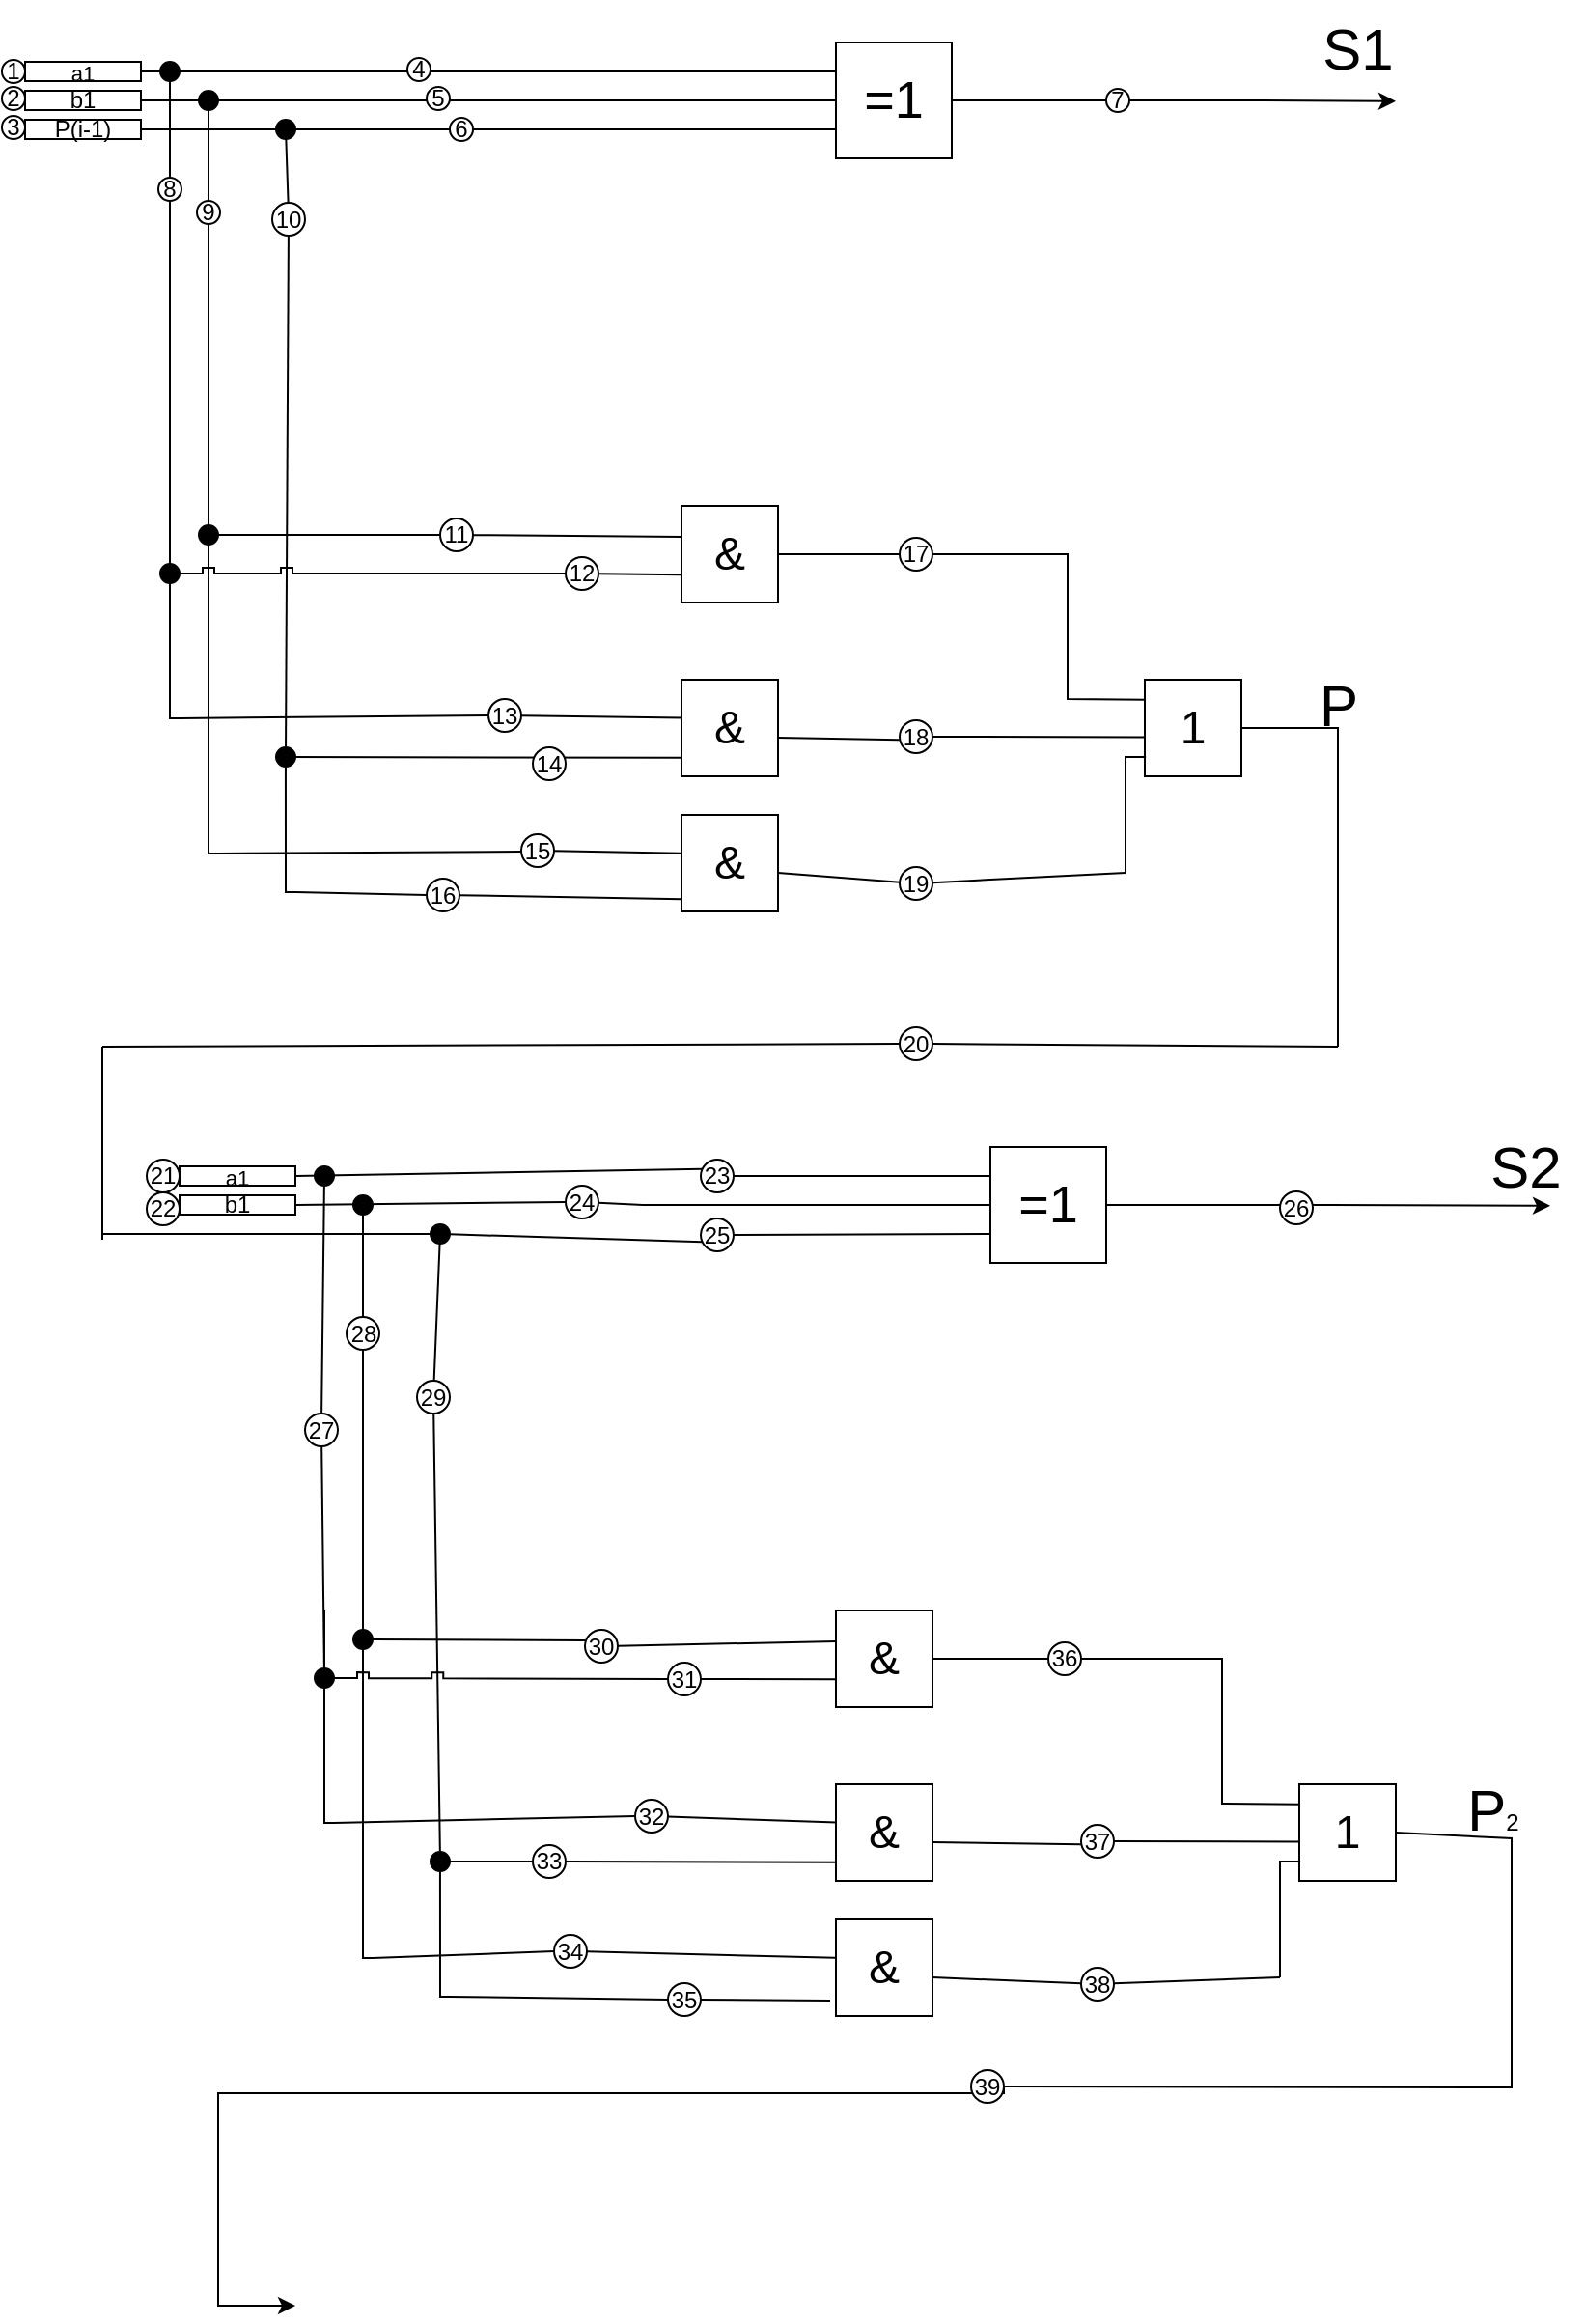 <mxfile version="24.7.17">
  <diagram name="Страница — 1" id="I5zE03TRTymDR4SoBqtX">
    <mxGraphModel dx="2120" dy="1373" grid="1" gridSize="10" guides="1" tooltips="1" connect="1" arrows="1" fold="1" page="1" pageScale="1" pageWidth="827" pageHeight="1169" math="0" shadow="0">
      <root>
        <mxCell id="0" />
        <mxCell id="1" parent="0" />
        <mxCell id="5Gw3UIi5LnQKVMhWuDwl-56" style="edgeStyle=orthogonalEdgeStyle;rounded=0;orthogonalLoop=1;jettySize=auto;html=1;exitX=1;exitY=0.5;exitDx=0;exitDy=0;" edge="1" parent="1" source="5Gw3UIi5LnQKVMhWuDwl-126">
          <mxGeometry relative="1" as="geometry">
            <mxPoint x="730" y="240.391" as="targetPoint" />
          </mxGeometry>
        </mxCell>
        <mxCell id="5Gw3UIi5LnQKVMhWuDwl-1" value="&lt;font style=&quot;font-size: 27px;&quot;&gt;=1&lt;/font&gt;" style="whiteSpace=wrap;html=1;aspect=fixed;" vertex="1" parent="1">
          <mxGeometry x="440" y="210" width="60" height="60" as="geometry" />
        </mxCell>
        <mxCell id="5Gw3UIi5LnQKVMhWuDwl-2" value="" style="endArrow=none;html=1;rounded=0;entryX=0;entryY=0.25;entryDx=0;entryDy=0;" edge="1" parent="1" target="5Gw3UIi5LnQKVMhWuDwl-1">
          <mxGeometry width="50" height="50" relative="1" as="geometry">
            <mxPoint x="80" y="225" as="sourcePoint" />
            <mxPoint x="100" y="210" as="targetPoint" />
          </mxGeometry>
        </mxCell>
        <mxCell id="5Gw3UIi5LnQKVMhWuDwl-3" value="" style="endArrow=none;html=1;rounded=0;entryX=0;entryY=0.5;entryDx=0;entryDy=0;" edge="1" parent="1" target="5Gw3UIi5LnQKVMhWuDwl-1">
          <mxGeometry width="50" height="50" relative="1" as="geometry">
            <mxPoint x="80" y="240" as="sourcePoint" />
            <mxPoint x="440" y="235" as="targetPoint" />
            <Array as="points">
              <mxPoint x="260" y="240" />
            </Array>
          </mxGeometry>
        </mxCell>
        <mxCell id="5Gw3UIi5LnQKVMhWuDwl-4" value="" style="endArrow=none;html=1;rounded=0;entryX=0;entryY=0.75;entryDx=0;entryDy=0;" edge="1" parent="1" source="5Gw3UIi5LnQKVMhWuDwl-34" target="5Gw3UIi5LnQKVMhWuDwl-1">
          <mxGeometry width="50" height="50" relative="1" as="geometry">
            <mxPoint x="80" y="255" as="sourcePoint" />
            <mxPoint x="450" y="245" as="targetPoint" />
          </mxGeometry>
        </mxCell>
        <mxCell id="5Gw3UIi5LnQKVMhWuDwl-7" value="&lt;p style=&quot;line-height: 100%;&quot;&gt;&lt;font style=&quot;font-size: 11px;&quot;&gt;a1&lt;/font&gt;&lt;/p&gt;" style="rounded=0;whiteSpace=wrap;html=1;" vertex="1" parent="1">
          <mxGeometry x="20" y="220" width="60" height="10" as="geometry" />
        </mxCell>
        <mxCell id="5Gw3UIi5LnQKVMhWuDwl-8" value="b1" style="rounded=0;whiteSpace=wrap;html=1;" vertex="1" parent="1">
          <mxGeometry x="20" y="235" width="60" height="10" as="geometry" />
        </mxCell>
        <mxCell id="5Gw3UIi5LnQKVMhWuDwl-9" value="P(i-1)" style="rounded=0;whiteSpace=wrap;html=1;" vertex="1" parent="1">
          <mxGeometry x="20" y="250" width="60" height="10" as="geometry" />
        </mxCell>
        <mxCell id="5Gw3UIi5LnQKVMhWuDwl-11" value="" style="endArrow=none;html=1;rounded=0;" edge="1" parent="1" source="5Gw3UIi5LnQKVMhWuDwl-12">
          <mxGeometry width="50" height="50" relative="1" as="geometry">
            <mxPoint x="120" y="320" as="sourcePoint" />
            <mxPoint x="120" y="240" as="targetPoint" />
          </mxGeometry>
        </mxCell>
        <mxCell id="5Gw3UIi5LnQKVMhWuDwl-13" value="" style="endArrow=none;html=1;rounded=0;" edge="1" parent="1" source="5Gw3UIi5LnQKVMhWuDwl-131" target="5Gw3UIi5LnQKVMhWuDwl-12">
          <mxGeometry width="50" height="50" relative="1" as="geometry">
            <mxPoint x="120" y="470" as="sourcePoint" />
            <mxPoint x="120" y="240" as="targetPoint" />
            <Array as="points" />
          </mxGeometry>
        </mxCell>
        <mxCell id="5Gw3UIi5LnQKVMhWuDwl-12" value="" style="ellipse;whiteSpace=wrap;html=1;aspect=fixed;fillColor=#000000;" vertex="1" parent="1">
          <mxGeometry x="110" y="235" width="10" height="10" as="geometry" />
        </mxCell>
        <mxCell id="5Gw3UIi5LnQKVMhWuDwl-14" value="" style="endArrow=none;html=1;rounded=0;" edge="1" parent="1" target="5Gw3UIi5LnQKVMhWuDwl-15" source="5Gw3UIi5LnQKVMhWuDwl-129">
          <mxGeometry width="50" height="50" relative="1" as="geometry">
            <mxPoint x="100" y="480" as="sourcePoint" />
            <mxPoint x="100" y="225" as="targetPoint" />
            <Array as="points" />
          </mxGeometry>
        </mxCell>
        <mxCell id="5Gw3UIi5LnQKVMhWuDwl-15" value="" style="ellipse;whiteSpace=wrap;html=1;aspect=fixed;fillColor=#000000;" vertex="1" parent="1">
          <mxGeometry x="90" y="220" width="10" height="10" as="geometry" />
        </mxCell>
        <mxCell id="5Gw3UIi5LnQKVMhWuDwl-16" value="" style="endArrow=none;html=1;rounded=0;targetPerimeterSpacing=30;endSize=6;jumpStyle=sharp;shadow=0;entryX=0.01;entryY=0.712;entryDx=0;entryDy=0;entryPerimeter=0;" edge="1" parent="1" source="5Gw3UIi5LnQKVMhWuDwl-145" target="5Gw3UIi5LnQKVMhWuDwl-24">
          <mxGeometry width="50" height="50" relative="1" as="geometry">
            <mxPoint x="110" y="480" as="sourcePoint" />
            <mxPoint x="360" y="480" as="targetPoint" />
          </mxGeometry>
        </mxCell>
        <mxCell id="5Gw3UIi5LnQKVMhWuDwl-24" value="&lt;font style=&quot;font-size: 24px;&quot;&gt;&amp;amp;&lt;/font&gt;" style="whiteSpace=wrap;html=1;aspect=fixed;" vertex="1" parent="1">
          <mxGeometry x="360" y="450" width="50" height="50" as="geometry" />
        </mxCell>
        <mxCell id="5Gw3UIi5LnQKVMhWuDwl-30" value="" style="endArrow=none;html=1;rounded=0;" edge="1" parent="1" target="5Gw3UIi5LnQKVMhWuDwl-28">
          <mxGeometry width="50" height="50" relative="1" as="geometry">
            <mxPoint x="95" y="450" as="sourcePoint" />
            <mxPoint x="95" y="230" as="targetPoint" />
            <Array as="points">
              <mxPoint x="95" y="480" />
            </Array>
          </mxGeometry>
        </mxCell>
        <mxCell id="5Gw3UIi5LnQKVMhWuDwl-28" value="" style="ellipse;whiteSpace=wrap;html=1;aspect=fixed;fillColor=#000000;" vertex="1" parent="1">
          <mxGeometry x="90" y="480" width="10" height="10" as="geometry" />
        </mxCell>
        <mxCell id="5Gw3UIi5LnQKVMhWuDwl-31" value="" style="endArrow=none;html=1;rounded=0;" edge="1" parent="1" target="5Gw3UIi5LnQKVMhWuDwl-28">
          <mxGeometry width="50" height="50" relative="1" as="geometry">
            <mxPoint x="100" y="560" as="sourcePoint" />
            <mxPoint x="110" y="510" as="targetPoint" />
            <Array as="points">
              <mxPoint x="95" y="560" />
            </Array>
          </mxGeometry>
        </mxCell>
        <mxCell id="5Gw3UIi5LnQKVMhWuDwl-32" value="" style="endArrow=none;html=1;rounded=0;entryX=0.006;entryY=0.394;entryDx=0;entryDy=0;entryPerimeter=0;" edge="1" parent="1" source="5Gw3UIi5LnQKVMhWuDwl-150" target="5Gw3UIi5LnQKVMhWuDwl-33">
          <mxGeometry width="50" height="50" relative="1" as="geometry">
            <mxPoint x="100" y="560" as="sourcePoint" />
            <mxPoint x="350" y="560" as="targetPoint" />
          </mxGeometry>
        </mxCell>
        <mxCell id="5Gw3UIi5LnQKVMhWuDwl-33" value="&lt;font style=&quot;font-size: 24px;&quot;&gt;&amp;amp;&lt;/font&gt;" style="whiteSpace=wrap;html=1;aspect=fixed;" vertex="1" parent="1">
          <mxGeometry x="360" y="540" width="50" height="50" as="geometry" />
        </mxCell>
        <mxCell id="5Gw3UIi5LnQKVMhWuDwl-38" value="" style="endArrow=none;html=1;rounded=0;" edge="1" parent="1" target="5Gw3UIi5LnQKVMhWuDwl-34">
          <mxGeometry width="50" height="50" relative="1" as="geometry">
            <mxPoint x="80" y="255" as="sourcePoint" />
            <mxPoint x="440" y="255" as="targetPoint" />
          </mxGeometry>
        </mxCell>
        <mxCell id="5Gw3UIi5LnQKVMhWuDwl-34" value="" style="ellipse;whiteSpace=wrap;html=1;aspect=fixed;fillColor=#000000;" vertex="1" parent="1">
          <mxGeometry x="150" y="250" width="10" height="10" as="geometry" />
        </mxCell>
        <mxCell id="5Gw3UIi5LnQKVMhWuDwl-39" value="" style="endArrow=none;html=1;rounded=0;" edge="1" parent="1" source="5Gw3UIi5LnQKVMhWuDwl-133" target="5Gw3UIi5LnQKVMhWuDwl-34">
          <mxGeometry width="50" height="50" relative="1" as="geometry">
            <mxPoint x="210" y="578" as="sourcePoint" />
            <mxPoint x="150" y="270" as="targetPoint" />
            <Array as="points" />
          </mxGeometry>
        </mxCell>
        <mxCell id="5Gw3UIi5LnQKVMhWuDwl-40" value="" style="ellipse;whiteSpace=wrap;html=1;aspect=fixed;fillColor=#000000;" vertex="1" parent="1">
          <mxGeometry x="110" y="460" width="10" height="10" as="geometry" />
        </mxCell>
        <mxCell id="5Gw3UIi5LnQKVMhWuDwl-43" value="" style="endArrow=none;html=1;rounded=0;entryX=0.005;entryY=0.32;entryDx=0;entryDy=0;entryPerimeter=0;" edge="1" parent="1" source="5Gw3UIi5LnQKVMhWuDwl-135" target="5Gw3UIi5LnQKVMhWuDwl-24">
          <mxGeometry width="50" height="50" relative="1" as="geometry">
            <mxPoint x="240" y="530" as="sourcePoint" />
            <mxPoint x="290" y="480" as="targetPoint" />
          </mxGeometry>
        </mxCell>
        <mxCell id="5Gw3UIi5LnQKVMhWuDwl-44" value="&lt;font style=&quot;font-size: 24px;&quot;&gt;&amp;amp;&lt;/font&gt;" style="whiteSpace=wrap;html=1;aspect=fixed;" vertex="1" parent="1">
          <mxGeometry x="360" y="610" width="50" height="50" as="geometry" />
        </mxCell>
        <mxCell id="5Gw3UIi5LnQKVMhWuDwl-45" value="" style="endArrow=none;html=1;rounded=0;" edge="1" parent="1" target="5Gw3UIi5LnQKVMhWuDwl-40">
          <mxGeometry width="50" height="50" relative="1" as="geometry">
            <mxPoint x="120" y="630" as="sourcePoint" />
            <mxPoint x="120" y="500" as="targetPoint" />
            <Array as="points">
              <mxPoint x="115" y="630" />
            </Array>
          </mxGeometry>
        </mxCell>
        <mxCell id="5Gw3UIi5LnQKVMhWuDwl-46" value="" style="endArrow=none;html=1;rounded=0;entryX=-0.01;entryY=0.398;entryDx=0;entryDy=0;entryPerimeter=0;" edge="1" parent="1" source="5Gw3UIi5LnQKVMhWuDwl-161" target="5Gw3UIi5LnQKVMhWuDwl-44">
          <mxGeometry width="50" height="50" relative="1" as="geometry">
            <mxPoint x="120" y="630" as="sourcePoint" />
            <mxPoint x="220" y="580" as="targetPoint" />
          </mxGeometry>
        </mxCell>
        <mxCell id="5Gw3UIi5LnQKVMhWuDwl-48" value="" style="endArrow=none;html=1;rounded=0;exitX=0.001;exitY=0.808;exitDx=0;exitDy=0;exitPerimeter=0;" edge="1" parent="1" source="5Gw3UIi5LnQKVMhWuDwl-33" target="5Gw3UIi5LnQKVMhWuDwl-47">
          <mxGeometry width="50" height="50" relative="1" as="geometry">
            <mxPoint x="360" y="580" as="sourcePoint" />
            <mxPoint x="155" y="260" as="targetPoint" />
            <Array as="points">
              <mxPoint x="155" y="580" />
            </Array>
          </mxGeometry>
        </mxCell>
        <mxCell id="5Gw3UIi5LnQKVMhWuDwl-47" value="" style="ellipse;whiteSpace=wrap;html=1;aspect=fixed;fillColor=#000000;" vertex="1" parent="1">
          <mxGeometry x="150" y="575" width="10" height="10" as="geometry" />
        </mxCell>
        <mxCell id="5Gw3UIi5LnQKVMhWuDwl-49" value="" style="endArrow=none;html=1;rounded=0;entryX=0.497;entryY=0.773;entryDx=0;entryDy=0;entryPerimeter=0;" edge="1" parent="1" target="5Gw3UIi5LnQKVMhWuDwl-47">
          <mxGeometry width="50" height="50" relative="1" as="geometry">
            <mxPoint x="160" y="650" as="sourcePoint" />
            <mxPoint x="170" y="590" as="targetPoint" />
            <Array as="points">
              <mxPoint x="155" y="650" />
            </Array>
          </mxGeometry>
        </mxCell>
        <mxCell id="5Gw3UIi5LnQKVMhWuDwl-50" value="" style="endArrow=none;html=1;rounded=0;entryX=0.004;entryY=0.873;entryDx=0;entryDy=0;entryPerimeter=0;" edge="1" parent="1" source="5Gw3UIi5LnQKVMhWuDwl-163" target="5Gw3UIi5LnQKVMhWuDwl-44">
          <mxGeometry width="50" height="50" relative="1" as="geometry">
            <mxPoint x="160" y="650" as="sourcePoint" />
            <mxPoint x="250" y="630" as="targetPoint" />
          </mxGeometry>
        </mxCell>
        <mxCell id="5Gw3UIi5LnQKVMhWuDwl-51" value="" style="endArrow=none;html=1;rounded=0;exitX=1;exitY=0.5;exitDx=0;exitDy=0;entryX=0.014;entryY=0.208;entryDx=0;entryDy=0;entryPerimeter=0;" edge="1" parent="1" source="5Gw3UIi5LnQKVMhWuDwl-158" target="5Gw3UIi5LnQKVMhWuDwl-54">
          <mxGeometry width="50" height="50" relative="1" as="geometry">
            <mxPoint x="480" y="490" as="sourcePoint" />
            <mxPoint x="520" y="475" as="targetPoint" />
            <Array as="points">
              <mxPoint x="560" y="475" />
              <mxPoint x="560" y="550" />
            </Array>
          </mxGeometry>
        </mxCell>
        <mxCell id="5Gw3UIi5LnQKVMhWuDwl-52" value="" style="endArrow=none;html=1;rounded=0;entryX=-0.008;entryY=0.595;entryDx=0;entryDy=0;entryPerimeter=0;" edge="1" parent="1" source="5Gw3UIi5LnQKVMhWuDwl-167" target="5Gw3UIi5LnQKVMhWuDwl-54">
          <mxGeometry width="50" height="50" relative="1" as="geometry">
            <mxPoint x="410" y="570" as="sourcePoint" />
            <mxPoint x="520" y="570" as="targetPoint" />
          </mxGeometry>
        </mxCell>
        <mxCell id="5Gw3UIi5LnQKVMhWuDwl-53" value="" style="endArrow=none;html=1;rounded=0;" edge="1" parent="1" source="5Gw3UIi5LnQKVMhWuDwl-169">
          <mxGeometry width="50" height="50" relative="1" as="geometry">
            <mxPoint x="410" y="640" as="sourcePoint" />
            <mxPoint x="590" y="640" as="targetPoint" />
          </mxGeometry>
        </mxCell>
        <mxCell id="5Gw3UIi5LnQKVMhWuDwl-54" value="&lt;font style=&quot;font-size: 24px;&quot;&gt;1&lt;/font&gt;" style="whiteSpace=wrap;html=1;aspect=fixed;" vertex="1" parent="1">
          <mxGeometry x="600" y="540" width="50" height="50" as="geometry" />
        </mxCell>
        <mxCell id="5Gw3UIi5LnQKVMhWuDwl-55" value="" style="endArrow=none;html=1;rounded=0;entryX=0.011;entryY=0.799;entryDx=0;entryDy=0;entryPerimeter=0;" edge="1" parent="1" target="5Gw3UIi5LnQKVMhWuDwl-54">
          <mxGeometry width="50" height="50" relative="1" as="geometry">
            <mxPoint x="590" y="640" as="sourcePoint" />
            <mxPoint x="590" y="580" as="targetPoint" />
            <Array as="points">
              <mxPoint x="590" y="580" />
            </Array>
          </mxGeometry>
        </mxCell>
        <mxCell id="5Gw3UIi5LnQKVMhWuDwl-57" value="&lt;font style=&quot;font-size: 30px;&quot;&gt;S1&lt;/font&gt;" style="text;html=1;align=center;verticalAlign=middle;resizable=0;points=[];autosize=1;strokeColor=none;fillColor=none;" vertex="1" parent="1">
          <mxGeometry x="680" y="188" width="60" height="50" as="geometry" />
        </mxCell>
        <mxCell id="5Gw3UIi5LnQKVMhWuDwl-59" value="&lt;font style=&quot;font-size: 30px;&quot;&gt;P&lt;/font&gt;" style="text;html=1;align=center;verticalAlign=middle;resizable=0;points=[];autosize=1;strokeColor=none;fillColor=none;" vertex="1" parent="1">
          <mxGeometry x="680" y="528" width="40" height="50" as="geometry" />
        </mxCell>
        <mxCell id="5Gw3UIi5LnQKVMhWuDwl-60" style="edgeStyle=orthogonalEdgeStyle;rounded=0;orthogonalLoop=1;jettySize=auto;html=1;exitX=1;exitY=0.5;exitDx=0;exitDy=0;" edge="1" parent="1" source="5Gw3UIi5LnQKVMhWuDwl-61">
          <mxGeometry relative="1" as="geometry">
            <mxPoint x="810" y="812.391" as="targetPoint" />
          </mxGeometry>
        </mxCell>
        <mxCell id="5Gw3UIi5LnQKVMhWuDwl-61" value="&lt;font style=&quot;font-size: 27px;&quot;&gt;=1&lt;/font&gt;" style="whiteSpace=wrap;html=1;aspect=fixed;" vertex="1" parent="1">
          <mxGeometry x="520" y="782" width="60" height="60" as="geometry" />
        </mxCell>
        <mxCell id="5Gw3UIi5LnQKVMhWuDwl-62" value="" style="endArrow=none;html=1;rounded=0;entryX=0;entryY=0.25;entryDx=0;entryDy=0;" edge="1" parent="1" target="5Gw3UIi5LnQKVMhWuDwl-61" source="5Gw3UIi5LnQKVMhWuDwl-188">
          <mxGeometry width="50" height="50" relative="1" as="geometry">
            <mxPoint x="160" y="797" as="sourcePoint" />
            <mxPoint x="180" y="782" as="targetPoint" />
          </mxGeometry>
        </mxCell>
        <mxCell id="5Gw3UIi5LnQKVMhWuDwl-63" value="" style="endArrow=none;html=1;rounded=0;entryX=0;entryY=0.5;entryDx=0;entryDy=0;" edge="1" parent="1" target="5Gw3UIi5LnQKVMhWuDwl-61" source="5Gw3UIi5LnQKVMhWuDwl-190">
          <mxGeometry width="50" height="50" relative="1" as="geometry">
            <mxPoint x="160" y="812" as="sourcePoint" />
            <mxPoint x="520" y="807" as="targetPoint" />
            <Array as="points">
              <mxPoint x="340" y="812" />
            </Array>
          </mxGeometry>
        </mxCell>
        <mxCell id="5Gw3UIi5LnQKVMhWuDwl-64" value="" style="endArrow=none;html=1;rounded=0;entryX=0;entryY=0.75;entryDx=0;entryDy=0;" edge="1" parent="1" source="5Gw3UIi5LnQKVMhWuDwl-192" target="5Gw3UIi5LnQKVMhWuDwl-61">
          <mxGeometry width="50" height="50" relative="1" as="geometry">
            <mxPoint x="160" y="827" as="sourcePoint" />
            <mxPoint x="530" y="817" as="targetPoint" />
          </mxGeometry>
        </mxCell>
        <mxCell id="5Gw3UIi5LnQKVMhWuDwl-65" value="&lt;p style=&quot;line-height: 100%;&quot;&gt;&lt;font style=&quot;font-size: 11px;&quot;&gt;a1&lt;/font&gt;&lt;/p&gt;" style="rounded=0;whiteSpace=wrap;html=1;" vertex="1" parent="1">
          <mxGeometry x="100" y="792" width="60" height="10" as="geometry" />
        </mxCell>
        <mxCell id="5Gw3UIi5LnQKVMhWuDwl-66" value="b1" style="rounded=0;whiteSpace=wrap;html=1;" vertex="1" parent="1">
          <mxGeometry x="100" y="807" width="60" height="10" as="geometry" />
        </mxCell>
        <mxCell id="5Gw3UIi5LnQKVMhWuDwl-68" value="" style="endArrow=none;html=1;rounded=0;" edge="1" parent="1" source="5Gw3UIi5LnQKVMhWuDwl-70">
          <mxGeometry width="50" height="50" relative="1" as="geometry">
            <mxPoint x="200" y="892" as="sourcePoint" />
            <mxPoint x="200" y="812" as="targetPoint" />
          </mxGeometry>
        </mxCell>
        <mxCell id="5Gw3UIi5LnQKVMhWuDwl-69" value="" style="endArrow=none;html=1;rounded=0;" edge="1" parent="1" source="5Gw3UIi5LnQKVMhWuDwl-197" target="5Gw3UIi5LnQKVMhWuDwl-70">
          <mxGeometry width="50" height="50" relative="1" as="geometry">
            <mxPoint x="200" y="1042" as="sourcePoint" />
            <mxPoint x="200" y="812" as="targetPoint" />
            <Array as="points" />
          </mxGeometry>
        </mxCell>
        <mxCell id="5Gw3UIi5LnQKVMhWuDwl-70" value="" style="ellipse;whiteSpace=wrap;html=1;aspect=fixed;fillColor=#000000;" vertex="1" parent="1">
          <mxGeometry x="190" y="807" width="10" height="10" as="geometry" />
        </mxCell>
        <mxCell id="5Gw3UIi5LnQKVMhWuDwl-71" value="" style="endArrow=none;html=1;rounded=0;" edge="1" parent="1" source="5Gw3UIi5LnQKVMhWuDwl-194" target="5Gw3UIi5LnQKVMhWuDwl-72">
          <mxGeometry width="50" height="50" relative="1" as="geometry">
            <mxPoint x="180" y="1052" as="sourcePoint" />
            <mxPoint x="180" y="797" as="targetPoint" />
            <Array as="points" />
          </mxGeometry>
        </mxCell>
        <mxCell id="5Gw3UIi5LnQKVMhWuDwl-72" value="" style="ellipse;whiteSpace=wrap;html=1;aspect=fixed;fillColor=#000000;" vertex="1" parent="1">
          <mxGeometry x="170" y="792" width="10" height="10" as="geometry" />
        </mxCell>
        <mxCell id="5Gw3UIi5LnQKVMhWuDwl-73" value="" style="endArrow=none;html=1;rounded=0;targetPerimeterSpacing=30;endSize=6;jumpStyle=sharp;shadow=0;entryX=0.01;entryY=0.712;entryDx=0;entryDy=0;entryPerimeter=0;" edge="1" parent="1" source="5Gw3UIi5LnQKVMhWuDwl-203" target="5Gw3UIi5LnQKVMhWuDwl-74">
          <mxGeometry width="50" height="50" relative="1" as="geometry">
            <mxPoint x="190" y="1052" as="sourcePoint" />
            <mxPoint x="440" y="1052" as="targetPoint" />
          </mxGeometry>
        </mxCell>
        <mxCell id="5Gw3UIi5LnQKVMhWuDwl-74" value="&lt;font style=&quot;font-size: 24px;&quot;&gt;&amp;amp;&lt;/font&gt;" style="whiteSpace=wrap;html=1;aspect=fixed;" vertex="1" parent="1">
          <mxGeometry x="440" y="1022" width="50" height="50" as="geometry" />
        </mxCell>
        <mxCell id="5Gw3UIi5LnQKVMhWuDwl-75" value="" style="endArrow=none;html=1;rounded=0;" edge="1" parent="1" target="5Gw3UIi5LnQKVMhWuDwl-76">
          <mxGeometry width="50" height="50" relative="1" as="geometry">
            <mxPoint x="175" y="1022" as="sourcePoint" />
            <mxPoint x="175" y="802" as="targetPoint" />
            <Array as="points">
              <mxPoint x="175" y="1052" />
            </Array>
          </mxGeometry>
        </mxCell>
        <mxCell id="5Gw3UIi5LnQKVMhWuDwl-76" value="" style="ellipse;whiteSpace=wrap;html=1;aspect=fixed;fillColor=#000000;" vertex="1" parent="1">
          <mxGeometry x="170" y="1052" width="10" height="10" as="geometry" />
        </mxCell>
        <mxCell id="5Gw3UIi5LnQKVMhWuDwl-77" value="" style="endArrow=none;html=1;rounded=0;" edge="1" parent="1" target="5Gw3UIi5LnQKVMhWuDwl-76">
          <mxGeometry width="50" height="50" relative="1" as="geometry">
            <mxPoint x="180" y="1132" as="sourcePoint" />
            <mxPoint x="190" y="1082" as="targetPoint" />
            <Array as="points">
              <mxPoint x="175" y="1132" />
            </Array>
          </mxGeometry>
        </mxCell>
        <mxCell id="5Gw3UIi5LnQKVMhWuDwl-78" value="" style="endArrow=none;html=1;rounded=0;entryX=0.006;entryY=0.394;entryDx=0;entryDy=0;entryPerimeter=0;" edge="1" parent="1" target="5Gw3UIi5LnQKVMhWuDwl-79" source="5Gw3UIi5LnQKVMhWuDwl-205">
          <mxGeometry width="50" height="50" relative="1" as="geometry">
            <mxPoint x="180" y="1132" as="sourcePoint" />
            <mxPoint x="430" y="1132" as="targetPoint" />
          </mxGeometry>
        </mxCell>
        <mxCell id="5Gw3UIi5LnQKVMhWuDwl-79" value="&lt;font style=&quot;font-size: 24px;&quot;&gt;&amp;amp;&lt;/font&gt;" style="whiteSpace=wrap;html=1;aspect=fixed;" vertex="1" parent="1">
          <mxGeometry x="440" y="1112" width="50" height="50" as="geometry" />
        </mxCell>
        <mxCell id="5Gw3UIi5LnQKVMhWuDwl-80" value="" style="endArrow=none;html=1;rounded=0;" edge="1" parent="1" target="5Gw3UIi5LnQKVMhWuDwl-81">
          <mxGeometry width="50" height="50" relative="1" as="geometry">
            <mxPoint x="60" y="827" as="sourcePoint" />
            <mxPoint x="520" y="827" as="targetPoint" />
          </mxGeometry>
        </mxCell>
        <mxCell id="5Gw3UIi5LnQKVMhWuDwl-81" value="" style="ellipse;whiteSpace=wrap;html=1;aspect=fixed;fillColor=#000000;" vertex="1" parent="1">
          <mxGeometry x="230" y="822" width="10" height="10" as="geometry" />
        </mxCell>
        <mxCell id="5Gw3UIi5LnQKVMhWuDwl-82" value="" style="endArrow=none;html=1;rounded=0;" edge="1" parent="1" source="5Gw3UIi5LnQKVMhWuDwl-199" target="5Gw3UIi5LnQKVMhWuDwl-81">
          <mxGeometry width="50" height="50" relative="1" as="geometry">
            <mxPoint x="290" y="1150" as="sourcePoint" />
            <mxPoint x="230" y="842" as="targetPoint" />
            <Array as="points" />
          </mxGeometry>
        </mxCell>
        <mxCell id="5Gw3UIi5LnQKVMhWuDwl-83" value="" style="ellipse;whiteSpace=wrap;html=1;aspect=fixed;fillColor=#000000;" vertex="1" parent="1">
          <mxGeometry x="190" y="1032" width="10" height="10" as="geometry" />
        </mxCell>
        <mxCell id="5Gw3UIi5LnQKVMhWuDwl-84" value="" style="endArrow=none;html=1;rounded=0;entryX=0.005;entryY=0.32;entryDx=0;entryDy=0;entryPerimeter=0;" edge="1" parent="1" source="5Gw3UIi5LnQKVMhWuDwl-201" target="5Gw3UIi5LnQKVMhWuDwl-74">
          <mxGeometry width="50" height="50" relative="1" as="geometry">
            <mxPoint x="320" y="1102" as="sourcePoint" />
            <mxPoint x="370" y="1052" as="targetPoint" />
          </mxGeometry>
        </mxCell>
        <mxCell id="5Gw3UIi5LnQKVMhWuDwl-85" value="&lt;font style=&quot;font-size: 24px;&quot;&gt;&amp;amp;&lt;/font&gt;" style="whiteSpace=wrap;html=1;aspect=fixed;" vertex="1" parent="1">
          <mxGeometry x="440" y="1182" width="50" height="50" as="geometry" />
        </mxCell>
        <mxCell id="5Gw3UIi5LnQKVMhWuDwl-86" value="" style="endArrow=none;html=1;rounded=0;" edge="1" parent="1" target="5Gw3UIi5LnQKVMhWuDwl-83">
          <mxGeometry width="50" height="50" relative="1" as="geometry">
            <mxPoint x="200" y="1202" as="sourcePoint" />
            <mxPoint x="200" y="1072" as="targetPoint" />
            <Array as="points">
              <mxPoint x="195" y="1202" />
            </Array>
          </mxGeometry>
        </mxCell>
        <mxCell id="5Gw3UIi5LnQKVMhWuDwl-87" value="" style="endArrow=none;html=1;rounded=0;entryX=-0.01;entryY=0.398;entryDx=0;entryDy=0;entryPerimeter=0;" edge="1" parent="1" target="5Gw3UIi5LnQKVMhWuDwl-85" source="5Gw3UIi5LnQKVMhWuDwl-209">
          <mxGeometry width="50" height="50" relative="1" as="geometry">
            <mxPoint x="200" y="1202" as="sourcePoint" />
            <mxPoint x="300" y="1152" as="targetPoint" />
          </mxGeometry>
        </mxCell>
        <mxCell id="5Gw3UIi5LnQKVMhWuDwl-88" value="" style="endArrow=none;html=1;rounded=0;exitX=0;exitY=0.5;exitDx=0;exitDy=0;" edge="1" parent="1" source="5Gw3UIi5LnQKVMhWuDwl-207" target="5Gw3UIi5LnQKVMhWuDwl-89">
          <mxGeometry width="50" height="50" relative="1" as="geometry">
            <mxPoint x="440" y="1152" as="sourcePoint" />
            <mxPoint x="235" y="832" as="targetPoint" />
            <Array as="points">
              <mxPoint x="235" y="1152" />
            </Array>
          </mxGeometry>
        </mxCell>
        <mxCell id="5Gw3UIi5LnQKVMhWuDwl-89" value="" style="ellipse;whiteSpace=wrap;html=1;aspect=fixed;fillColor=#000000;" vertex="1" parent="1">
          <mxGeometry x="230" y="1147" width="10" height="10" as="geometry" />
        </mxCell>
        <mxCell id="5Gw3UIi5LnQKVMhWuDwl-90" value="" style="endArrow=none;html=1;rounded=0;entryX=0.497;entryY=0.773;entryDx=0;entryDy=0;entryPerimeter=0;" edge="1" parent="1" target="5Gw3UIi5LnQKVMhWuDwl-89">
          <mxGeometry width="50" height="50" relative="1" as="geometry">
            <mxPoint x="240" y="1222" as="sourcePoint" />
            <mxPoint x="250" y="1162" as="targetPoint" />
            <Array as="points">
              <mxPoint x="235" y="1222" />
            </Array>
          </mxGeometry>
        </mxCell>
        <mxCell id="5Gw3UIi5LnQKVMhWuDwl-91" value="" style="endArrow=none;html=1;rounded=0;entryX=-0.06;entryY=0.84;entryDx=0;entryDy=0;entryPerimeter=0;" edge="1" parent="1" target="5Gw3UIi5LnQKVMhWuDwl-85" source="5Gw3UIi5LnQKVMhWuDwl-211">
          <mxGeometry width="50" height="50" relative="1" as="geometry">
            <mxPoint x="240" y="1222" as="sourcePoint" />
            <mxPoint x="330" y="1202" as="targetPoint" />
          </mxGeometry>
        </mxCell>
        <mxCell id="5Gw3UIi5LnQKVMhWuDwl-92" value="" style="endArrow=none;html=1;rounded=0;exitX=1;exitY=0.5;exitDx=0;exitDy=0;entryX=0.014;entryY=0.208;entryDx=0;entryDy=0;entryPerimeter=0;" edge="1" parent="1" source="5Gw3UIi5LnQKVMhWuDwl-213" target="5Gw3UIi5LnQKVMhWuDwl-96">
          <mxGeometry width="50" height="50" relative="1" as="geometry">
            <mxPoint x="560" y="1062" as="sourcePoint" />
            <mxPoint x="600" y="1047" as="targetPoint" />
            <Array as="points">
              <mxPoint x="640" y="1047" />
              <mxPoint x="640" y="1122" />
            </Array>
          </mxGeometry>
        </mxCell>
        <mxCell id="5Gw3UIi5LnQKVMhWuDwl-93" value="" style="endArrow=none;html=1;rounded=0;entryX=-0.008;entryY=0.595;entryDx=0;entryDy=0;entryPerimeter=0;" edge="1" parent="1" target="5Gw3UIi5LnQKVMhWuDwl-96" source="5Gw3UIi5LnQKVMhWuDwl-218">
          <mxGeometry width="50" height="50" relative="1" as="geometry">
            <mxPoint x="490" y="1142" as="sourcePoint" />
            <mxPoint x="600" y="1142" as="targetPoint" />
          </mxGeometry>
        </mxCell>
        <mxCell id="5Gw3UIi5LnQKVMhWuDwl-94" value="" style="endArrow=none;html=1;rounded=0;" edge="1" parent="1" source="5Gw3UIi5LnQKVMhWuDwl-220">
          <mxGeometry width="50" height="50" relative="1" as="geometry">
            <mxPoint x="490" y="1212" as="sourcePoint" />
            <mxPoint x="670" y="1212" as="targetPoint" />
          </mxGeometry>
        </mxCell>
        <mxCell id="5Gw3UIi5LnQKVMhWuDwl-95" style="edgeStyle=orthogonalEdgeStyle;rounded=0;orthogonalLoop=1;jettySize=auto;html=1;exitX=1;exitY=0.5;exitDx=0;exitDy=0;" edge="1" parent="1" source="5Gw3UIi5LnQKVMhWuDwl-222">
          <mxGeometry relative="1" as="geometry">
            <mxPoint x="160" y="1382" as="targetPoint" />
            <Array as="points">
              <mxPoint x="120" y="1272" />
              <mxPoint x="120" y="1382" />
            </Array>
          </mxGeometry>
        </mxCell>
        <mxCell id="5Gw3UIi5LnQKVMhWuDwl-96" value="&lt;font style=&quot;font-size: 24px;&quot;&gt;1&lt;/font&gt;" style="whiteSpace=wrap;html=1;aspect=fixed;" vertex="1" parent="1">
          <mxGeometry x="680" y="1112" width="50" height="50" as="geometry" />
        </mxCell>
        <mxCell id="5Gw3UIi5LnQKVMhWuDwl-97" value="" style="endArrow=none;html=1;rounded=0;entryX=0.011;entryY=0.799;entryDx=0;entryDy=0;entryPerimeter=0;" edge="1" parent="1" target="5Gw3UIi5LnQKVMhWuDwl-96">
          <mxGeometry width="50" height="50" relative="1" as="geometry">
            <mxPoint x="670" y="1212" as="sourcePoint" />
            <mxPoint x="670" y="1152" as="targetPoint" />
            <Array as="points">
              <mxPoint x="670" y="1152" />
            </Array>
          </mxGeometry>
        </mxCell>
        <mxCell id="5Gw3UIi5LnQKVMhWuDwl-99" value="&lt;font style=&quot;font-size: 30px;&quot;&gt;P&lt;/font&gt;2" style="text;html=1;align=center;verticalAlign=middle;resizable=0;points=[];autosize=1;strokeColor=none;fillColor=none;" vertex="1" parent="1">
          <mxGeometry x="755" y="1100" width="50" height="50" as="geometry" />
        </mxCell>
        <mxCell id="5Gw3UIi5LnQKVMhWuDwl-102" value="" style="endArrow=none;html=1;rounded=0;" edge="1" parent="1">
          <mxGeometry width="50" height="50" relative="1" as="geometry">
            <mxPoint x="60" y="730" as="sourcePoint" />
            <mxPoint x="60" y="830" as="targetPoint" />
          </mxGeometry>
        </mxCell>
        <mxCell id="5Gw3UIi5LnQKVMhWuDwl-103" value="" style="endArrow=none;html=1;rounded=0;" edge="1" parent="1" source="5Gw3UIi5LnQKVMhWuDwl-171">
          <mxGeometry width="50" height="50" relative="1" as="geometry">
            <mxPoint x="60" y="730" as="sourcePoint" />
            <mxPoint x="700" y="730" as="targetPoint" />
          </mxGeometry>
        </mxCell>
        <mxCell id="5Gw3UIi5LnQKVMhWuDwl-104" value="" style="endArrow=none;html=1;rounded=0;entryX=1;entryY=0.5;entryDx=0;entryDy=0;" edge="1" parent="1" target="5Gw3UIi5LnQKVMhWuDwl-54">
          <mxGeometry width="50" height="50" relative="1" as="geometry">
            <mxPoint x="700" y="730" as="sourcePoint" />
            <mxPoint x="600" y="710" as="targetPoint" />
            <Array as="points">
              <mxPoint x="700" y="565" />
            </Array>
          </mxGeometry>
        </mxCell>
        <mxCell id="5Gw3UIi5LnQKVMhWuDwl-109" value="2" style="ellipse;whiteSpace=wrap;html=1;aspect=fixed;" vertex="1" parent="1">
          <mxGeometry x="8" y="233" width="12" height="12" as="geometry" />
        </mxCell>
        <mxCell id="5Gw3UIi5LnQKVMhWuDwl-110" value="1" style="ellipse;whiteSpace=wrap;html=1;aspect=fixed;" vertex="1" parent="1">
          <mxGeometry x="8" y="219" width="12" height="12" as="geometry" />
        </mxCell>
        <mxCell id="5Gw3UIi5LnQKVMhWuDwl-111" value="3" style="ellipse;whiteSpace=wrap;html=1;aspect=fixed;" vertex="1" parent="1">
          <mxGeometry x="8" y="248" width="12" height="12" as="geometry" />
        </mxCell>
        <mxCell id="5Gw3UIi5LnQKVMhWuDwl-112" value="4" style="ellipse;whiteSpace=wrap;html=1;aspect=fixed;" vertex="1" parent="1">
          <mxGeometry x="218" y="218" width="12" height="12" as="geometry" />
        </mxCell>
        <mxCell id="5Gw3UIi5LnQKVMhWuDwl-122" value="5" style="ellipse;whiteSpace=wrap;html=1;aspect=fixed;" vertex="1" parent="1">
          <mxGeometry x="228" y="233" width="12" height="12" as="geometry" />
        </mxCell>
        <mxCell id="5Gw3UIi5LnQKVMhWuDwl-123" value="6" style="ellipse;whiteSpace=wrap;html=1;aspect=fixed;" vertex="1" parent="1">
          <mxGeometry x="240" y="249" width="12" height="12" as="geometry" />
        </mxCell>
        <mxCell id="5Gw3UIi5LnQKVMhWuDwl-126" value="7" style="ellipse;whiteSpace=wrap;html=1;aspect=fixed;" vertex="1" parent="1">
          <mxGeometry x="580" y="234" width="12" height="12" as="geometry" />
        </mxCell>
        <mxCell id="5Gw3UIi5LnQKVMhWuDwl-128" value="" style="endArrow=none;html=1;rounded=0;entryX=1;entryY=0.5;entryDx=0;entryDy=0;exitX=0;exitY=0.5;exitDx=0;exitDy=0;" edge="1" parent="1" source="5Gw3UIi5LnQKVMhWuDwl-126" target="5Gw3UIi5LnQKVMhWuDwl-1">
          <mxGeometry width="50" height="50" relative="1" as="geometry">
            <mxPoint x="480" y="350" as="sourcePoint" />
            <mxPoint x="530" y="300" as="targetPoint" />
          </mxGeometry>
        </mxCell>
        <mxCell id="5Gw3UIi5LnQKVMhWuDwl-130" value="" style="endArrow=none;html=1;rounded=0;" edge="1" parent="1" source="5Gw3UIi5LnQKVMhWuDwl-28" target="5Gw3UIi5LnQKVMhWuDwl-129">
          <mxGeometry width="50" height="50" relative="1" as="geometry">
            <mxPoint x="95" y="480" as="sourcePoint" />
            <mxPoint x="95" y="230" as="targetPoint" />
            <Array as="points" />
          </mxGeometry>
        </mxCell>
        <mxCell id="5Gw3UIi5LnQKVMhWuDwl-129" value="8" style="ellipse;whiteSpace=wrap;html=1;aspect=fixed;" vertex="1" parent="1">
          <mxGeometry x="89" y="280" width="12" height="12" as="geometry" />
        </mxCell>
        <mxCell id="5Gw3UIi5LnQKVMhWuDwl-132" value="" style="endArrow=none;html=1;rounded=0;" edge="1" parent="1" source="5Gw3UIi5LnQKVMhWuDwl-40" target="5Gw3UIi5LnQKVMhWuDwl-131">
          <mxGeometry width="50" height="50" relative="1" as="geometry">
            <mxPoint x="115" y="460" as="sourcePoint" />
            <mxPoint x="115" y="245" as="targetPoint" />
            <Array as="points" />
          </mxGeometry>
        </mxCell>
        <mxCell id="5Gw3UIi5LnQKVMhWuDwl-131" value="9" style="ellipse;whiteSpace=wrap;html=1;aspect=fixed;" vertex="1" parent="1">
          <mxGeometry x="109" y="292" width="12" height="12" as="geometry" />
        </mxCell>
        <mxCell id="5Gw3UIi5LnQKVMhWuDwl-134" value="" style="endArrow=none;html=1;rounded=0;" edge="1" parent="1" source="5Gw3UIi5LnQKVMhWuDwl-47" target="5Gw3UIi5LnQKVMhWuDwl-133">
          <mxGeometry width="50" height="50" relative="1" as="geometry">
            <mxPoint x="155" y="575" as="sourcePoint" />
            <mxPoint x="155" y="260" as="targetPoint" />
            <Array as="points" />
          </mxGeometry>
        </mxCell>
        <mxCell id="5Gw3UIi5LnQKVMhWuDwl-133" value="10" style="ellipse;whiteSpace=wrap;html=1;aspect=fixed;" vertex="1" parent="1">
          <mxGeometry x="148" y="293" width="17" height="17" as="geometry" />
        </mxCell>
        <mxCell id="5Gw3UIi5LnQKVMhWuDwl-144" value="" style="endArrow=none;html=1;rounded=0;entryX=0;entryY=0.5;entryDx=0;entryDy=0;" edge="1" parent="1" source="5Gw3UIi5LnQKVMhWuDwl-40" target="5Gw3UIi5LnQKVMhWuDwl-135">
          <mxGeometry width="50" height="50" relative="1" as="geometry">
            <mxPoint x="120" y="465" as="sourcePoint" />
            <mxPoint x="360" y="466" as="targetPoint" />
          </mxGeometry>
        </mxCell>
        <mxCell id="5Gw3UIi5LnQKVMhWuDwl-135" value="11" style="ellipse;whiteSpace=wrap;html=1;aspect=fixed;strokeWidth=1;perimeterSpacing=0;" vertex="1" parent="1">
          <mxGeometry x="235" y="456.5" width="17" height="17" as="geometry" />
        </mxCell>
        <mxCell id="5Gw3UIi5LnQKVMhWuDwl-149" value="" style="endArrow=none;html=1;rounded=0;targetPerimeterSpacing=30;endSize=6;jumpStyle=sharp;shadow=0;entryX=0;entryY=0.5;entryDx=0;entryDy=0;" edge="1" parent="1" source="5Gw3UIi5LnQKVMhWuDwl-28" target="5Gw3UIi5LnQKVMhWuDwl-145">
          <mxGeometry width="50" height="50" relative="1" as="geometry">
            <mxPoint x="100" y="485" as="sourcePoint" />
            <mxPoint x="300" y="492" as="targetPoint" />
          </mxGeometry>
        </mxCell>
        <mxCell id="5Gw3UIi5LnQKVMhWuDwl-145" value="12" style="ellipse;whiteSpace=wrap;html=1;aspect=fixed;strokeWidth=1;perimeterSpacing=0;" vertex="1" parent="1">
          <mxGeometry x="300" y="476.5" width="17" height="17" as="geometry" />
        </mxCell>
        <mxCell id="5Gw3UIi5LnQKVMhWuDwl-157" value="" style="endArrow=none;html=1;rounded=0;entryX=0;entryY=0.5;entryDx=0;entryDy=0;" edge="1" parent="1" target="5Gw3UIi5LnQKVMhWuDwl-150">
          <mxGeometry width="50" height="50" relative="1" as="geometry">
            <mxPoint x="100" y="560" as="sourcePoint" />
            <mxPoint x="360" y="560" as="targetPoint" />
          </mxGeometry>
        </mxCell>
        <mxCell id="5Gw3UIi5LnQKVMhWuDwl-150" value="13" style="ellipse;whiteSpace=wrap;html=1;aspect=fixed;strokeWidth=1;perimeterSpacing=0;" vertex="1" parent="1">
          <mxGeometry x="260" y="550" width="17" height="17" as="geometry" />
        </mxCell>
        <mxCell id="5Gw3UIi5LnQKVMhWuDwl-159" value="" style="endArrow=none;html=1;rounded=0;exitX=1;exitY=0.5;exitDx=0;exitDy=0;entryX=0;entryY=0.5;entryDx=0;entryDy=0;" edge="1" parent="1" source="5Gw3UIi5LnQKVMhWuDwl-24" target="5Gw3UIi5LnQKVMhWuDwl-158">
          <mxGeometry width="50" height="50" relative="1" as="geometry">
            <mxPoint x="410" y="475" as="sourcePoint" />
            <mxPoint x="601" y="550" as="targetPoint" />
            <Array as="points" />
          </mxGeometry>
        </mxCell>
        <mxCell id="5Gw3UIi5LnQKVMhWuDwl-158" value="17" style="ellipse;whiteSpace=wrap;html=1;aspect=fixed;strokeWidth=1;perimeterSpacing=0;" vertex="1" parent="1">
          <mxGeometry x="473" y="466.5" width="17" height="17" as="geometry" />
        </mxCell>
        <mxCell id="5Gw3UIi5LnQKVMhWuDwl-160" value="14" style="ellipse;whiteSpace=wrap;html=1;aspect=fixed;strokeWidth=1;perimeterSpacing=0;" vertex="1" parent="1">
          <mxGeometry x="283" y="575" width="17" height="17" as="geometry" />
        </mxCell>
        <mxCell id="5Gw3UIi5LnQKVMhWuDwl-162" value="" style="endArrow=none;html=1;rounded=0;" edge="1" parent="1">
          <mxGeometry width="50" height="50" relative="1" as="geometry">
            <mxPoint x="120" y="630" as="sourcePoint" />
            <mxPoint x="277" y="629" as="targetPoint" />
          </mxGeometry>
        </mxCell>
        <mxCell id="5Gw3UIi5LnQKVMhWuDwl-161" value="&lt;div&gt;15&lt;/div&gt;" style="ellipse;whiteSpace=wrap;html=1;aspect=fixed;strokeWidth=1;perimeterSpacing=0;" vertex="1" parent="1">
          <mxGeometry x="277" y="620" width="17" height="17" as="geometry" />
        </mxCell>
        <mxCell id="5Gw3UIi5LnQKVMhWuDwl-166" value="" style="endArrow=none;html=1;rounded=0;entryX=0;entryY=0.5;entryDx=0;entryDy=0;" edge="1" parent="1" target="5Gw3UIi5LnQKVMhWuDwl-163">
          <mxGeometry width="50" height="50" relative="1" as="geometry">
            <mxPoint x="160" y="650" as="sourcePoint" />
            <mxPoint x="357" y="652" as="targetPoint" />
          </mxGeometry>
        </mxCell>
        <mxCell id="5Gw3UIi5LnQKVMhWuDwl-163" value="16" style="ellipse;whiteSpace=wrap;html=1;aspect=fixed;strokeWidth=1;perimeterSpacing=0;" vertex="1" parent="1">
          <mxGeometry x="228" y="643" width="17" height="17" as="geometry" />
        </mxCell>
        <mxCell id="5Gw3UIi5LnQKVMhWuDwl-168" value="" style="endArrow=none;html=1;rounded=0;entryX=-0.008;entryY=0.595;entryDx=0;entryDy=0;entryPerimeter=0;" edge="1" parent="1" target="5Gw3UIi5LnQKVMhWuDwl-167">
          <mxGeometry width="50" height="50" relative="1" as="geometry">
            <mxPoint x="410" y="570" as="sourcePoint" />
            <mxPoint x="600" y="570" as="targetPoint" />
          </mxGeometry>
        </mxCell>
        <mxCell id="5Gw3UIi5LnQKVMhWuDwl-167" value="18" style="ellipse;whiteSpace=wrap;html=1;aspect=fixed;strokeWidth=1;perimeterSpacing=0;" vertex="1" parent="1">
          <mxGeometry x="473" y="561" width="17" height="17" as="geometry" />
        </mxCell>
        <mxCell id="5Gw3UIi5LnQKVMhWuDwl-170" value="" style="endArrow=none;html=1;rounded=0;" edge="1" parent="1" target="5Gw3UIi5LnQKVMhWuDwl-169">
          <mxGeometry width="50" height="50" relative="1" as="geometry">
            <mxPoint x="410" y="640" as="sourcePoint" />
            <mxPoint x="590" y="640" as="targetPoint" />
          </mxGeometry>
        </mxCell>
        <mxCell id="5Gw3UIi5LnQKVMhWuDwl-169" value="19" style="ellipse;whiteSpace=wrap;html=1;aspect=fixed;strokeWidth=1;perimeterSpacing=0;" vertex="1" parent="1">
          <mxGeometry x="473" y="637" width="17" height="17" as="geometry" />
        </mxCell>
        <mxCell id="5Gw3UIi5LnQKVMhWuDwl-176" value="" style="endArrow=none;html=1;rounded=0;" edge="1" parent="1" target="5Gw3UIi5LnQKVMhWuDwl-171">
          <mxGeometry width="50" height="50" relative="1" as="geometry">
            <mxPoint x="60" y="730" as="sourcePoint" />
            <mxPoint x="700" y="730" as="targetPoint" />
          </mxGeometry>
        </mxCell>
        <mxCell id="5Gw3UIi5LnQKVMhWuDwl-171" value="20" style="ellipse;whiteSpace=wrap;html=1;aspect=fixed;strokeWidth=1;perimeterSpacing=0;" vertex="1" parent="1">
          <mxGeometry x="473" y="720" width="17" height="17" as="geometry" />
        </mxCell>
        <mxCell id="5Gw3UIi5LnQKVMhWuDwl-177" value="21" style="ellipse;whiteSpace=wrap;html=1;aspect=fixed;strokeWidth=1;perimeterSpacing=0;" vertex="1" parent="1">
          <mxGeometry x="83" y="788.5" width="17" height="17" as="geometry" />
        </mxCell>
        <mxCell id="5Gw3UIi5LnQKVMhWuDwl-178" value="22" style="ellipse;whiteSpace=wrap;html=1;aspect=fixed;strokeWidth=1;perimeterSpacing=0;" vertex="1" parent="1">
          <mxGeometry x="83" y="805.5" width="17" height="17" as="geometry" />
        </mxCell>
        <mxCell id="5Gw3UIi5LnQKVMhWuDwl-179" value="&lt;font style=&quot;font-size: 30px;&quot;&gt;S2&lt;/font&gt;" style="text;html=1;align=center;verticalAlign=middle;resizable=0;points=[];autosize=1;strokeColor=none;fillColor=none;" vertex="1" parent="1">
          <mxGeometry x="767" y="767" width="60" height="50" as="geometry" />
        </mxCell>
        <mxCell id="5Gw3UIi5LnQKVMhWuDwl-189" value="" style="endArrow=none;html=1;rounded=0;entryX=0;entryY=0.25;entryDx=0;entryDy=0;" edge="1" parent="1" target="5Gw3UIi5LnQKVMhWuDwl-188">
          <mxGeometry width="50" height="50" relative="1" as="geometry">
            <mxPoint x="160" y="797" as="sourcePoint" />
            <mxPoint x="520" y="797" as="targetPoint" />
          </mxGeometry>
        </mxCell>
        <mxCell id="5Gw3UIi5LnQKVMhWuDwl-188" value="23" style="ellipse;whiteSpace=wrap;html=1;aspect=fixed;strokeWidth=1;perimeterSpacing=0;" vertex="1" parent="1">
          <mxGeometry x="370" y="788.5" width="17" height="17" as="geometry" />
        </mxCell>
        <mxCell id="5Gw3UIi5LnQKVMhWuDwl-191" value="" style="endArrow=none;html=1;rounded=0;entryX=0;entryY=0.5;entryDx=0;entryDy=0;" edge="1" parent="1" target="5Gw3UIi5LnQKVMhWuDwl-190">
          <mxGeometry width="50" height="50" relative="1" as="geometry">
            <mxPoint x="160" y="812" as="sourcePoint" />
            <mxPoint x="520" y="812" as="targetPoint" />
            <Array as="points" />
          </mxGeometry>
        </mxCell>
        <mxCell id="5Gw3UIi5LnQKVMhWuDwl-190" value="24" style="ellipse;whiteSpace=wrap;html=1;aspect=fixed;strokeWidth=1;perimeterSpacing=0;" vertex="1" parent="1">
          <mxGeometry x="300" y="802" width="17" height="17" as="geometry" />
        </mxCell>
        <mxCell id="5Gw3UIi5LnQKVMhWuDwl-193" value="" style="endArrow=none;html=1;rounded=0;entryX=0;entryY=0.75;entryDx=0;entryDy=0;" edge="1" parent="1" source="5Gw3UIi5LnQKVMhWuDwl-81" target="5Gw3UIi5LnQKVMhWuDwl-192">
          <mxGeometry width="50" height="50" relative="1" as="geometry">
            <mxPoint x="240" y="827" as="sourcePoint" />
            <mxPoint x="520" y="827" as="targetPoint" />
          </mxGeometry>
        </mxCell>
        <mxCell id="5Gw3UIi5LnQKVMhWuDwl-192" value="25" style="ellipse;whiteSpace=wrap;html=1;aspect=fixed;strokeWidth=1;perimeterSpacing=0;" vertex="1" parent="1">
          <mxGeometry x="370" y="819" width="17" height="17" as="geometry" />
        </mxCell>
        <mxCell id="5Gw3UIi5LnQKVMhWuDwl-195" value="" style="endArrow=none;html=1;rounded=0;" edge="1" parent="1" source="5Gw3UIi5LnQKVMhWuDwl-76" target="5Gw3UIi5LnQKVMhWuDwl-194">
          <mxGeometry width="50" height="50" relative="1" as="geometry">
            <mxPoint x="175" y="1052" as="sourcePoint" />
            <mxPoint x="175" y="802" as="targetPoint" />
            <Array as="points" />
          </mxGeometry>
        </mxCell>
        <mxCell id="5Gw3UIi5LnQKVMhWuDwl-194" value="27" style="ellipse;whiteSpace=wrap;html=1;aspect=fixed;strokeWidth=1;perimeterSpacing=0;" vertex="1" parent="1">
          <mxGeometry x="165" y="920" width="17" height="17" as="geometry" />
        </mxCell>
        <mxCell id="5Gw3UIi5LnQKVMhWuDwl-196" value="26" style="ellipse;whiteSpace=wrap;html=1;aspect=fixed;strokeWidth=1;perimeterSpacing=0;" vertex="1" parent="1">
          <mxGeometry x="670" y="805" width="17" height="17" as="geometry" />
        </mxCell>
        <mxCell id="5Gw3UIi5LnQKVMhWuDwl-198" value="" style="endArrow=none;html=1;rounded=0;" edge="1" parent="1" source="5Gw3UIi5LnQKVMhWuDwl-83" target="5Gw3UIi5LnQKVMhWuDwl-197">
          <mxGeometry width="50" height="50" relative="1" as="geometry">
            <mxPoint x="195" y="1032" as="sourcePoint" />
            <mxPoint x="195" y="817" as="targetPoint" />
            <Array as="points" />
          </mxGeometry>
        </mxCell>
        <mxCell id="5Gw3UIi5LnQKVMhWuDwl-197" value="28" style="ellipse;whiteSpace=wrap;html=1;aspect=fixed;strokeWidth=1;perimeterSpacing=0;" vertex="1" parent="1">
          <mxGeometry x="186.5" y="870" width="17" height="17" as="geometry" />
        </mxCell>
        <mxCell id="5Gw3UIi5LnQKVMhWuDwl-200" value="" style="endArrow=none;html=1;rounded=0;" edge="1" parent="1" source="5Gw3UIi5LnQKVMhWuDwl-89" target="5Gw3UIi5LnQKVMhWuDwl-199">
          <mxGeometry width="50" height="50" relative="1" as="geometry">
            <mxPoint x="235" y="1147" as="sourcePoint" />
            <mxPoint x="235" y="832" as="targetPoint" />
            <Array as="points" />
          </mxGeometry>
        </mxCell>
        <mxCell id="5Gw3UIi5LnQKVMhWuDwl-199" value="29" style="ellipse;whiteSpace=wrap;html=1;aspect=fixed;strokeWidth=1;perimeterSpacing=0;" vertex="1" parent="1">
          <mxGeometry x="223" y="903" width="17" height="17" as="geometry" />
        </mxCell>
        <mxCell id="5Gw3UIi5LnQKVMhWuDwl-202" value="" style="endArrow=none;html=1;rounded=0;entryX=0.005;entryY=0.32;entryDx=0;entryDy=0;entryPerimeter=0;" edge="1" parent="1" source="5Gw3UIi5LnQKVMhWuDwl-83" target="5Gw3UIi5LnQKVMhWuDwl-201">
          <mxGeometry width="50" height="50" relative="1" as="geometry">
            <mxPoint x="200" y="1037" as="sourcePoint" />
            <mxPoint x="440" y="1038" as="targetPoint" />
          </mxGeometry>
        </mxCell>
        <mxCell id="5Gw3UIi5LnQKVMhWuDwl-201" value="30" style="ellipse;whiteSpace=wrap;html=1;aspect=fixed;strokeWidth=1;perimeterSpacing=0;" vertex="1" parent="1">
          <mxGeometry x="310" y="1032" width="17" height="17" as="geometry" />
        </mxCell>
        <mxCell id="5Gw3UIi5LnQKVMhWuDwl-204" value="" style="endArrow=none;html=1;rounded=0;targetPerimeterSpacing=30;endSize=6;jumpStyle=sharp;shadow=0;entryX=0;entryY=0.5;entryDx=0;entryDy=0;" edge="1" parent="1" source="5Gw3UIi5LnQKVMhWuDwl-76" target="5Gw3UIi5LnQKVMhWuDwl-203">
          <mxGeometry width="50" height="50" relative="1" as="geometry">
            <mxPoint x="180" y="1057" as="sourcePoint" />
            <mxPoint x="441" y="1058" as="targetPoint" />
          </mxGeometry>
        </mxCell>
        <mxCell id="5Gw3UIi5LnQKVMhWuDwl-203" value="31" style="ellipse;whiteSpace=wrap;html=1;aspect=fixed;strokeWidth=1;perimeterSpacing=0;" vertex="1" parent="1">
          <mxGeometry x="353" y="1049" width="17" height="17" as="geometry" />
        </mxCell>
        <mxCell id="5Gw3UIi5LnQKVMhWuDwl-206" value="" style="endArrow=none;html=1;rounded=0;entryX=0;entryY=0.5;entryDx=0;entryDy=0;" edge="1" parent="1" target="5Gw3UIi5LnQKVMhWuDwl-205">
          <mxGeometry width="50" height="50" relative="1" as="geometry">
            <mxPoint x="180" y="1132" as="sourcePoint" />
            <mxPoint x="440" y="1132" as="targetPoint" />
          </mxGeometry>
        </mxCell>
        <mxCell id="5Gw3UIi5LnQKVMhWuDwl-205" value="32" style="ellipse;whiteSpace=wrap;html=1;aspect=fixed;strokeWidth=1;perimeterSpacing=0;" vertex="1" parent="1">
          <mxGeometry x="336" y="1120" width="17" height="17" as="geometry" />
        </mxCell>
        <mxCell id="5Gw3UIi5LnQKVMhWuDwl-208" value="" style="endArrow=none;html=1;rounded=0;exitX=0.001;exitY=0.808;exitDx=0;exitDy=0;exitPerimeter=0;" edge="1" parent="1" source="5Gw3UIi5LnQKVMhWuDwl-79" target="5Gw3UIi5LnQKVMhWuDwl-207">
          <mxGeometry width="50" height="50" relative="1" as="geometry">
            <mxPoint x="440" y="1152" as="sourcePoint" />
            <mxPoint x="235" y="1152" as="targetPoint" />
            <Array as="points" />
          </mxGeometry>
        </mxCell>
        <mxCell id="5Gw3UIi5LnQKVMhWuDwl-207" value="33" style="ellipse;whiteSpace=wrap;html=1;aspect=fixed;strokeWidth=1;perimeterSpacing=0;" vertex="1" parent="1">
          <mxGeometry x="283" y="1143.5" width="17" height="17" as="geometry" />
        </mxCell>
        <mxCell id="5Gw3UIi5LnQKVMhWuDwl-210" value="" style="endArrow=none;html=1;rounded=0;entryX=0;entryY=0.5;entryDx=0;entryDy=0;" edge="1" parent="1" target="5Gw3UIi5LnQKVMhWuDwl-209">
          <mxGeometry width="50" height="50" relative="1" as="geometry">
            <mxPoint x="200" y="1202" as="sourcePoint" />
            <mxPoint x="440" y="1202" as="targetPoint" />
          </mxGeometry>
        </mxCell>
        <mxCell id="5Gw3UIi5LnQKVMhWuDwl-209" value="34" style="ellipse;whiteSpace=wrap;html=1;aspect=fixed;strokeWidth=1;perimeterSpacing=0;" vertex="1" parent="1">
          <mxGeometry x="294" y="1190" width="17" height="17" as="geometry" />
        </mxCell>
        <mxCell id="5Gw3UIi5LnQKVMhWuDwl-212" value="" style="endArrow=none;html=1;rounded=0;entryX=0;entryY=0.5;entryDx=0;entryDy=0;" edge="1" parent="1" target="5Gw3UIi5LnQKVMhWuDwl-211">
          <mxGeometry width="50" height="50" relative="1" as="geometry">
            <mxPoint x="240" y="1222" as="sourcePoint" />
            <mxPoint x="437" y="1224" as="targetPoint" />
          </mxGeometry>
        </mxCell>
        <mxCell id="5Gw3UIi5LnQKVMhWuDwl-211" value="35" style="ellipse;whiteSpace=wrap;html=1;aspect=fixed;strokeWidth=1;perimeterSpacing=0;" vertex="1" parent="1">
          <mxGeometry x="353" y="1215" width="17" height="17" as="geometry" />
        </mxCell>
        <mxCell id="5Gw3UIi5LnQKVMhWuDwl-217" value="" style="endArrow=none;html=1;rounded=0;exitX=1;exitY=0.5;exitDx=0;exitDy=0;entryX=0;entryY=0.5;entryDx=0;entryDy=0;" edge="1" parent="1" source="5Gw3UIi5LnQKVMhWuDwl-74" target="5Gw3UIi5LnQKVMhWuDwl-213">
          <mxGeometry width="50" height="50" relative="1" as="geometry">
            <mxPoint x="490" y="1047" as="sourcePoint" />
            <mxPoint x="681" y="1122" as="targetPoint" />
            <Array as="points" />
          </mxGeometry>
        </mxCell>
        <mxCell id="5Gw3UIi5LnQKVMhWuDwl-213" value="&lt;div&gt;36&lt;/div&gt;" style="ellipse;whiteSpace=wrap;html=1;aspect=fixed;strokeWidth=1;perimeterSpacing=0;" vertex="1" parent="1">
          <mxGeometry x="550" y="1038.5" width="17" height="17" as="geometry" />
        </mxCell>
        <mxCell id="5Gw3UIi5LnQKVMhWuDwl-219" value="" style="endArrow=none;html=1;rounded=0;entryX=-0.008;entryY=0.595;entryDx=0;entryDy=0;entryPerimeter=0;" edge="1" parent="1" target="5Gw3UIi5LnQKVMhWuDwl-218">
          <mxGeometry width="50" height="50" relative="1" as="geometry">
            <mxPoint x="490" y="1142" as="sourcePoint" />
            <mxPoint x="680" y="1142" as="targetPoint" />
          </mxGeometry>
        </mxCell>
        <mxCell id="5Gw3UIi5LnQKVMhWuDwl-218" value="37" style="ellipse;whiteSpace=wrap;html=1;aspect=fixed;strokeWidth=1;perimeterSpacing=0;" vertex="1" parent="1">
          <mxGeometry x="567" y="1133" width="17" height="17" as="geometry" />
        </mxCell>
        <mxCell id="5Gw3UIi5LnQKVMhWuDwl-221" value="" style="endArrow=none;html=1;rounded=0;" edge="1" parent="1" target="5Gw3UIi5LnQKVMhWuDwl-220">
          <mxGeometry width="50" height="50" relative="1" as="geometry">
            <mxPoint x="490" y="1212" as="sourcePoint" />
            <mxPoint x="670" y="1212" as="targetPoint" />
          </mxGeometry>
        </mxCell>
        <mxCell id="5Gw3UIi5LnQKVMhWuDwl-220" value="38" style="ellipse;whiteSpace=wrap;html=1;aspect=fixed;strokeWidth=1;perimeterSpacing=0;" vertex="1" parent="1">
          <mxGeometry x="567" y="1207" width="17" height="17" as="geometry" />
        </mxCell>
        <mxCell id="5Gw3UIi5LnQKVMhWuDwl-222" value="39" style="ellipse;whiteSpace=wrap;html=1;aspect=fixed;strokeWidth=1;perimeterSpacing=0;" vertex="1" parent="1">
          <mxGeometry x="510" y="1260" width="17" height="17" as="geometry" />
        </mxCell>
        <mxCell id="5Gw3UIi5LnQKVMhWuDwl-224" value="" style="endArrow=none;html=1;rounded=0;exitX=1;exitY=0.5;exitDx=0;exitDy=0;entryX=1;entryY=0.5;entryDx=0;entryDy=0;" edge="1" parent="1" source="5Gw3UIi5LnQKVMhWuDwl-222" target="5Gw3UIi5LnQKVMhWuDwl-96">
          <mxGeometry width="50" height="50" relative="1" as="geometry">
            <mxPoint x="480" y="1270" as="sourcePoint" />
            <mxPoint x="790" y="1269" as="targetPoint" />
            <Array as="points">
              <mxPoint x="790" y="1269" />
              <mxPoint x="790" y="1140" />
            </Array>
          </mxGeometry>
        </mxCell>
      </root>
    </mxGraphModel>
  </diagram>
</mxfile>
